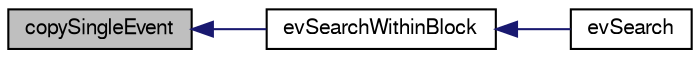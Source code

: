 digraph "copySingleEvent"
{
  bgcolor="transparent";
  edge [fontname="FreeSans",fontsize="10",labelfontname="FreeSans",labelfontsize="10"];
  node [fontname="FreeSans",fontsize="10",shape=record];
  rankdir="LR";
  Node1 [label="copySingleEvent",height=0.2,width=0.4,color="black", fillcolor="grey75", style="filled" fontcolor="black"];
  Node1 -> Node2 [dir="back",color="midnightblue",fontsize="10",style="solid",fontname="FreeSans"];
  Node2 [label="evSearchWithinBlock",height=0.2,width=0.4,color="black",URL="$d9/dca/evio_8c.html#aa7c8f208e69fdafee6e63972be1b04bd"];
  Node2 -> Node3 [dir="back",color="midnightblue",fontsize="10",style="solid",fontname="FreeSans"];
  Node3 [label="evSearch",height=0.2,width=0.4,color="black",URL="$d9/dca/evio_8c.html#a00c2c7f581e641b8b47637883ddb4333"];
}
